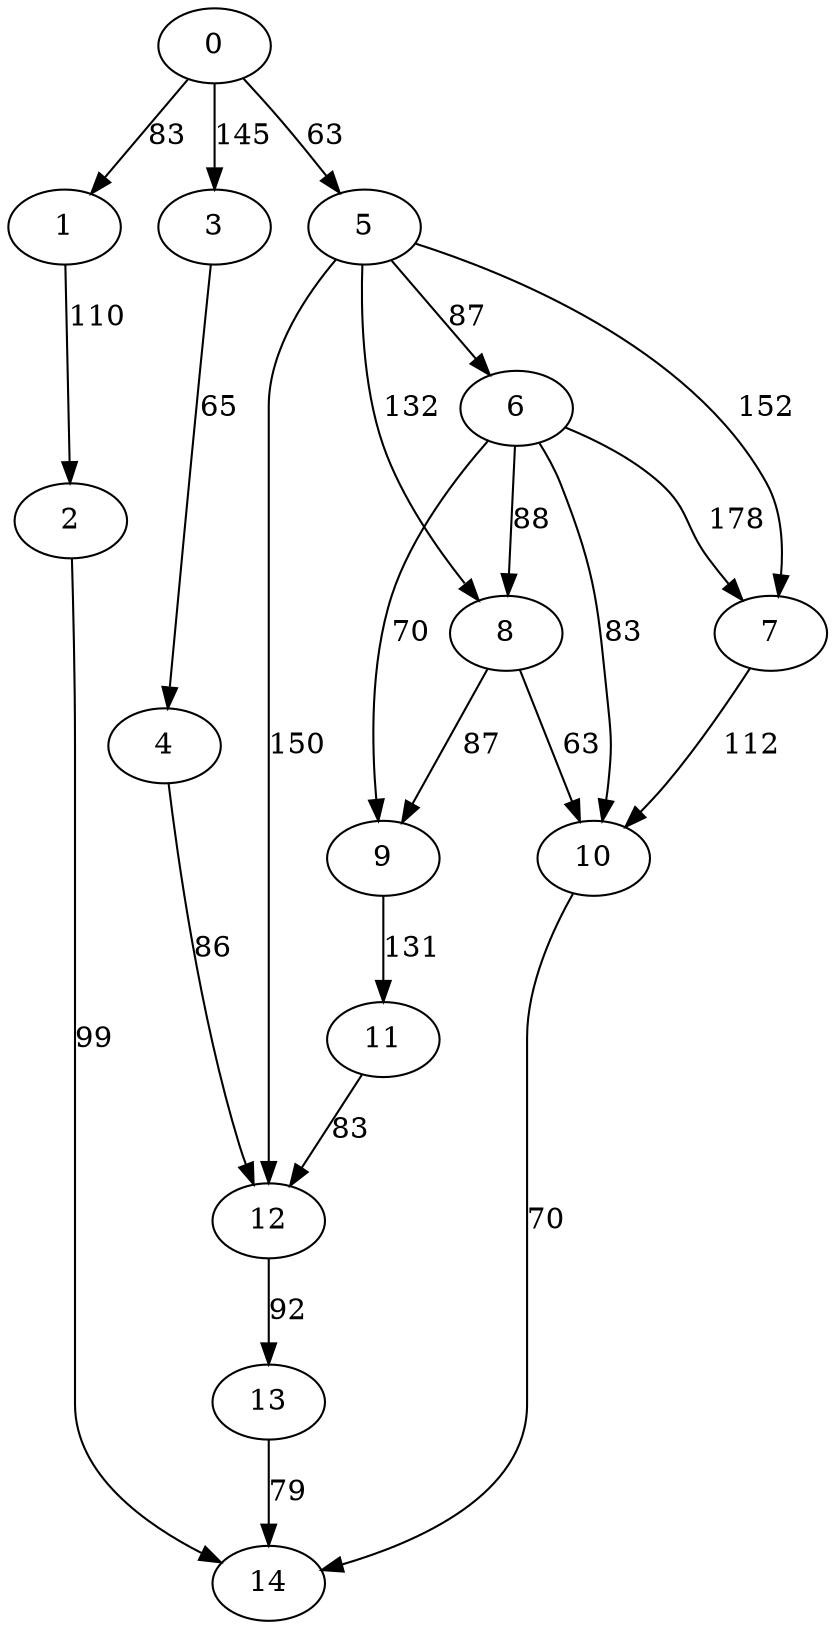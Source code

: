 digraph t20p4r7_0 {
0 -> 1 [ label = 83 ];
0 -> 3 [ label = 145 ];
0 -> 5 [ label = 63 ];
1 -> 2 [ label = 110 ];
2 -> 14 [ label = 99 ];
3 -> 4 [ label = 65 ];
4 -> 12 [ label = 86 ];
5 -> 6 [ label = 87 ];
5 -> 7 [ label = 152 ];
5 -> 8 [ label = 132 ];
5 -> 12 [ label = 150 ];
6 -> 7 [ label = 178 ];
6 -> 8 [ label = 88 ];
6 -> 9 [ label = 70 ];
6 -> 10 [ label = 83 ];
7 -> 10 [ label = 112 ];
8 -> 9 [ label = 87 ];
8 -> 10 [ label = 63 ];
9 -> 11 [ label = 131 ];
10 -> 14 [ label = 70 ];
11 -> 12 [ label = 83 ];
12 -> 13 [ label = 92 ];
13 -> 14 [ label = 79 ];
 }

